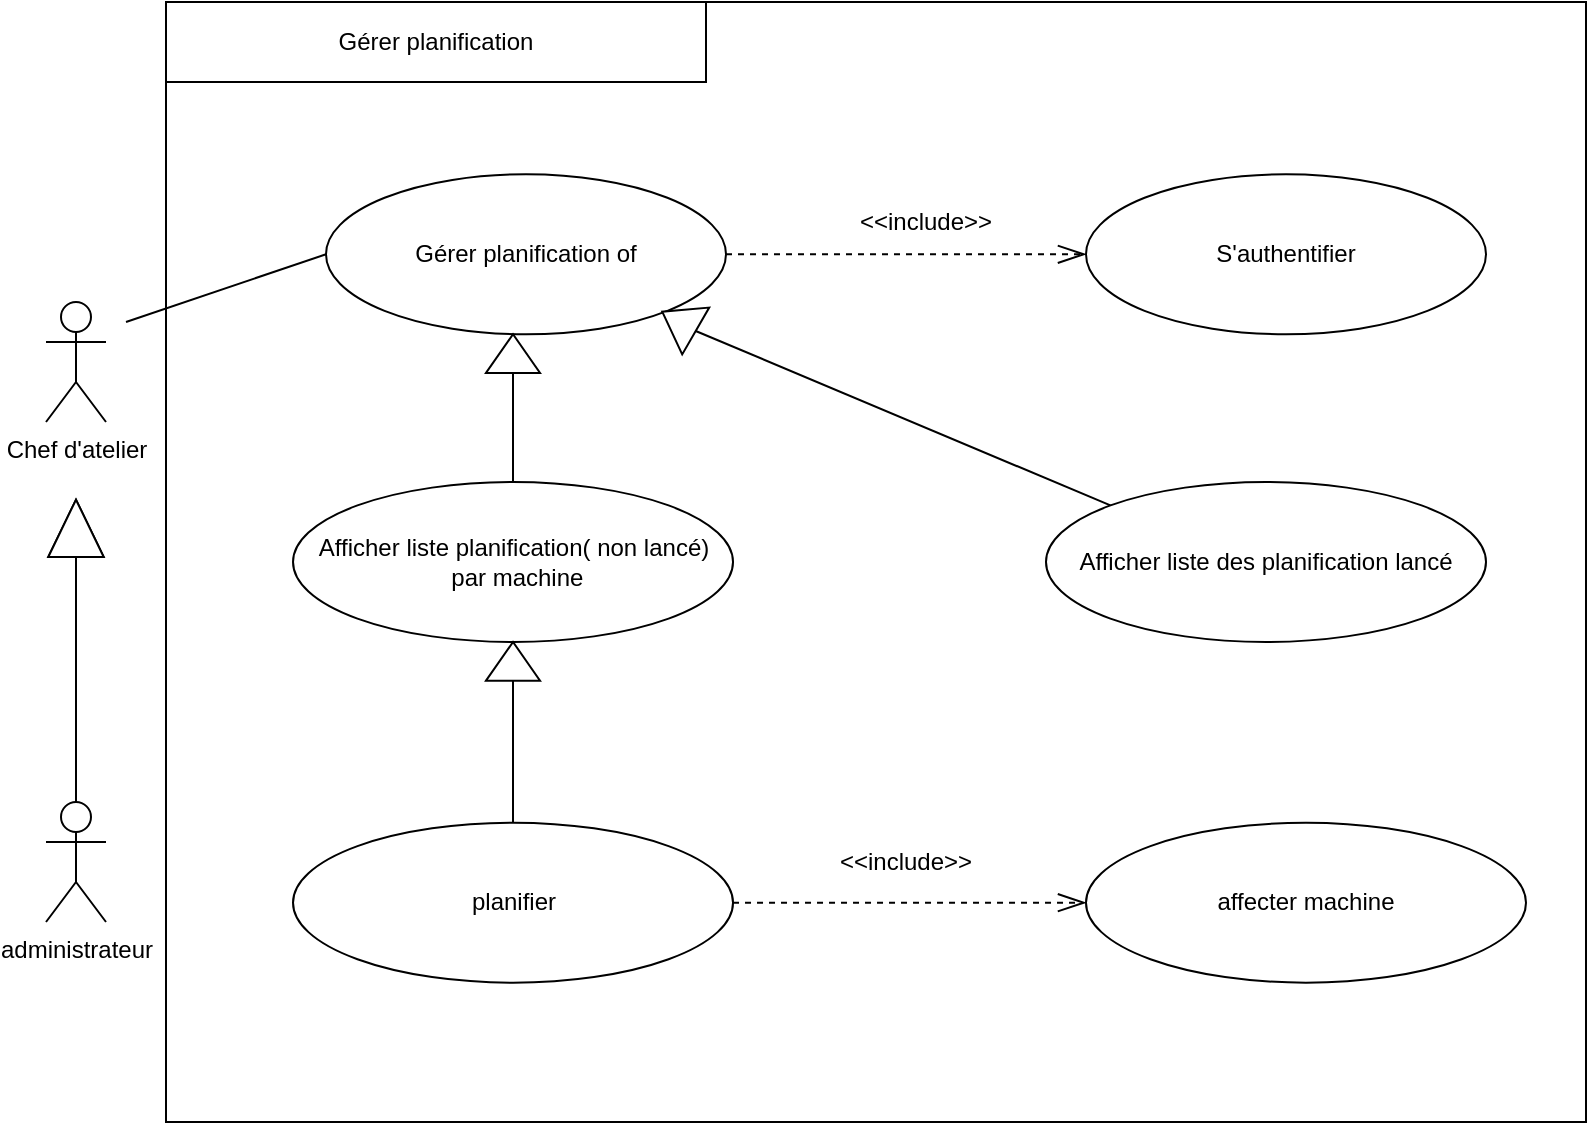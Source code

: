 <mxfile version="21.3.7" type="gitlab">
  <diagram name="Page-1" id="SmTJ9jXENOAO_js2h8ZC">
    <mxGraphModel dx="1379" dy="788" grid="1" gridSize="10" guides="1" tooltips="1" connect="1" arrows="1" fold="1" page="1" pageScale="1" pageWidth="827" pageHeight="1169" math="0" shadow="0">
      <root>
        <mxCell id="0" />
        <mxCell id="1" parent="0" />
        <mxCell id="4MrRNxrMZ7cUZOcWSPhv-1" value="" style="rounded=0;whiteSpace=wrap;html=1;" parent="1" vertex="1">
          <mxGeometry x="90" y="130" width="710" height="560" as="geometry" />
        </mxCell>
        <mxCell id="4MrRNxrMZ7cUZOcWSPhv-2" value="Chef d&#39;atelier" style="shape=umlActor;verticalLabelPosition=bottom;verticalAlign=top;html=1;outlineConnect=0;" parent="1" vertex="1">
          <mxGeometry x="30" y="280" width="30" height="60" as="geometry" />
        </mxCell>
        <mxCell id="4MrRNxrMZ7cUZOcWSPhv-3" value="administrateur" style="shape=umlActor;verticalLabelPosition=bottom;verticalAlign=top;html=1;outlineConnect=0;" parent="1" vertex="1">
          <mxGeometry x="30" y="530" width="30" height="60" as="geometry" />
        </mxCell>
        <mxCell id="JbMpuzsMPvZ56hTtd8cr-22" style="edgeStyle=orthogonalEdgeStyle;rounded=0;orthogonalLoop=1;jettySize=auto;html=1;exitX=1;exitY=0.5;exitDx=0;exitDy=0;entryX=0;entryY=0.5;entryDx=0;entryDy=0;endArrow=openThin;endFill=0;endSize=12;dashed=1;" edge="1" parent="1" source="4MrRNxrMZ7cUZOcWSPhv-4" target="4MrRNxrMZ7cUZOcWSPhv-6">
          <mxGeometry relative="1" as="geometry" />
        </mxCell>
        <mxCell id="4MrRNxrMZ7cUZOcWSPhv-4" value="Gérer planification of" style="ellipse;whiteSpace=wrap;html=1;" parent="1" vertex="1">
          <mxGeometry x="170" y="216.14" width="200" height="80" as="geometry" />
        </mxCell>
        <mxCell id="4MrRNxrMZ7cUZOcWSPhv-5" value="" style="endArrow=none;html=1;rounded=0;entryX=0;entryY=0.5;entryDx=0;entryDy=0;" parent="1" target="4MrRNxrMZ7cUZOcWSPhv-4" edge="1">
          <mxGeometry width="50" height="50" relative="1" as="geometry">
            <mxPoint x="70" y="290" as="sourcePoint" />
            <mxPoint x="530" y="560" as="targetPoint" />
          </mxGeometry>
        </mxCell>
        <mxCell id="4MrRNxrMZ7cUZOcWSPhv-6" value="S&#39;authentifier" style="ellipse;whiteSpace=wrap;html=1;" parent="1" vertex="1">
          <mxGeometry x="550" y="216.14" width="200" height="80" as="geometry" />
        </mxCell>
        <mxCell id="4MrRNxrMZ7cUZOcWSPhv-8" value="" style="triangle;whiteSpace=wrap;html=1;rotation=-90;" parent="1" vertex="1">
          <mxGeometry x="30.68" y="379.31" width="28.64" height="27.71" as="geometry" />
        </mxCell>
        <mxCell id="4MrRNxrMZ7cUZOcWSPhv-9" value="" style="endArrow=none;html=1;rounded=0;exitX=0.5;exitY=0;exitDx=0;exitDy=0;exitPerimeter=0;entryX=0;entryY=0.5;entryDx=0;entryDy=0;" parent="1" source="4MrRNxrMZ7cUZOcWSPhv-3" target="4MrRNxrMZ7cUZOcWSPhv-8" edge="1">
          <mxGeometry width="50" height="50" relative="1" as="geometry">
            <mxPoint x="430" y="440" as="sourcePoint" />
            <mxPoint x="480" y="390" as="targetPoint" />
          </mxGeometry>
        </mxCell>
        <mxCell id="4MrRNxrMZ7cUZOcWSPhv-10" value="" style="triangle;whiteSpace=wrap;html=1;rotation=-90;" parent="1" vertex="1">
          <mxGeometry x="30.68" y="379.31" width="28.64" height="27.71" as="geometry" />
        </mxCell>
        <mxCell id="4MrRNxrMZ7cUZOcWSPhv-11" value="" style="triangle;whiteSpace=wrap;html=1;rotation=-180;direction=south;" parent="1" vertex="1">
          <mxGeometry x="250" y="296.14" width="27.02" height="19.32" as="geometry" />
        </mxCell>
        <mxCell id="4MrRNxrMZ7cUZOcWSPhv-12" value="" style="endArrow=none;html=1;rounded=0;exitX=0.5;exitY=0;exitDx=0;exitDy=0;entryX=0;entryY=0.5;entryDx=0;entryDy=0;" parent="1" source="4MrRNxrMZ7cUZOcWSPhv-28" target="4MrRNxrMZ7cUZOcWSPhv-11" edge="1">
          <mxGeometry width="50" height="50" relative="1" as="geometry">
            <mxPoint x="210" y="370" as="sourcePoint" />
            <mxPoint x="234" y="320" as="targetPoint" />
          </mxGeometry>
        </mxCell>
        <mxCell id="4MrRNxrMZ7cUZOcWSPhv-16" value="&amp;lt;&amp;lt;include&amp;gt;&amp;gt;" style="text;html=1;strokeColor=none;fillColor=none;align=center;verticalAlign=middle;whiteSpace=wrap;rounded=0;" parent="1" vertex="1">
          <mxGeometry x="450" y="230" width="40" height="20" as="geometry" />
        </mxCell>
        <mxCell id="4MrRNxrMZ7cUZOcWSPhv-18" value="Gérer planification" style="rounded=0;whiteSpace=wrap;html=1;" parent="1" vertex="1">
          <mxGeometry x="90" y="130" width="270" height="40" as="geometry" />
        </mxCell>
        <mxCell id="4MrRNxrMZ7cUZOcWSPhv-20" value="planifier" style="ellipse;whiteSpace=wrap;html=1;" parent="1" vertex="1">
          <mxGeometry x="153.51" y="540.34" width="220" height="80" as="geometry" />
        </mxCell>
        <mxCell id="4MrRNxrMZ7cUZOcWSPhv-28" value="Afficher liste planification(&#x9;non lancé)&lt;br&gt;&amp;nbsp;par machine" style="ellipse;whiteSpace=wrap;html=1;" parent="1" vertex="1">
          <mxGeometry x="153.51" y="370" width="220" height="80" as="geometry" />
        </mxCell>
        <mxCell id="4MrRNxrMZ7cUZOcWSPhv-29" value="" style="triangle;whiteSpace=wrap;html=1;rotation=120;direction=south;" parent="1" vertex="1">
          <mxGeometry x="332.98" y="280" width="27.02" height="19.32" as="geometry" />
        </mxCell>
        <mxCell id="4MrRNxrMZ7cUZOcWSPhv-30" value="" style="endArrow=none;html=1;rounded=0;exitX=0;exitY=0;exitDx=0;exitDy=0;entryX=0;entryY=0.5;entryDx=0;entryDy=0;" parent="1" source="4MrRNxrMZ7cUZOcWSPhv-36" target="4MrRNxrMZ7cUZOcWSPhv-29" edge="1">
          <mxGeometry width="50" height="50" relative="1" as="geometry">
            <mxPoint x="680" y="380" as="sourcePoint" />
            <mxPoint x="372" y="291" as="targetPoint" />
          </mxGeometry>
        </mxCell>
        <mxCell id="4MrRNxrMZ7cUZOcWSPhv-31" value="affecter machine" style="ellipse;whiteSpace=wrap;html=1;" parent="1" vertex="1">
          <mxGeometry x="550" y="540.34" width="220" height="80" as="geometry" />
        </mxCell>
        <mxCell id="4MrRNxrMZ7cUZOcWSPhv-32" value="" style="endArrow=none;html=1;rounded=0;exitX=0.5;exitY=0;exitDx=0;exitDy=0;entryX=0;entryY=0.5;entryDx=0;entryDy=0;" parent="1" source="4MrRNxrMZ7cUZOcWSPhv-20" target="4MrRNxrMZ7cUZOcWSPhv-33" edge="1">
          <mxGeometry width="50" height="50" relative="1" as="geometry">
            <mxPoint x="674" y="580" as="sourcePoint" />
            <mxPoint x="674" y="479" as="targetPoint" />
          </mxGeometry>
        </mxCell>
        <mxCell id="4MrRNxrMZ7cUZOcWSPhv-33" value="" style="triangle;whiteSpace=wrap;html=1;rotation=-180;direction=south;" parent="1" vertex="1">
          <mxGeometry x="250" y="450" width="27.02" height="19.32" as="geometry" />
        </mxCell>
        <mxCell id="4MrRNxrMZ7cUZOcWSPhv-36" value="Afficher liste des planification lancé" style="ellipse;whiteSpace=wrap;html=1;" parent="1" vertex="1">
          <mxGeometry x="530" y="370" width="220" height="80" as="geometry" />
        </mxCell>
        <mxCell id="JbMpuzsMPvZ56hTtd8cr-23" style="edgeStyle=orthogonalEdgeStyle;rounded=0;orthogonalLoop=1;jettySize=auto;html=1;exitX=1;exitY=0.5;exitDx=0;exitDy=0;entryX=0;entryY=0.5;entryDx=0;entryDy=0;endArrow=openThin;endFill=0;endSize=12;dashed=1;" edge="1" parent="1" source="4MrRNxrMZ7cUZOcWSPhv-20" target="4MrRNxrMZ7cUZOcWSPhv-31">
          <mxGeometry relative="1" as="geometry">
            <mxPoint x="380" y="266" as="sourcePoint" />
            <mxPoint x="560" y="266" as="targetPoint" />
          </mxGeometry>
        </mxCell>
        <mxCell id="JbMpuzsMPvZ56hTtd8cr-24" value="&amp;lt;&amp;lt;include&amp;gt;&amp;gt;" style="text;html=1;strokeColor=none;fillColor=none;align=center;verticalAlign=middle;whiteSpace=wrap;rounded=0;" vertex="1" parent="1">
          <mxGeometry x="440" y="550" width="40" height="20" as="geometry" />
        </mxCell>
      </root>
    </mxGraphModel>
  </diagram>
</mxfile>

